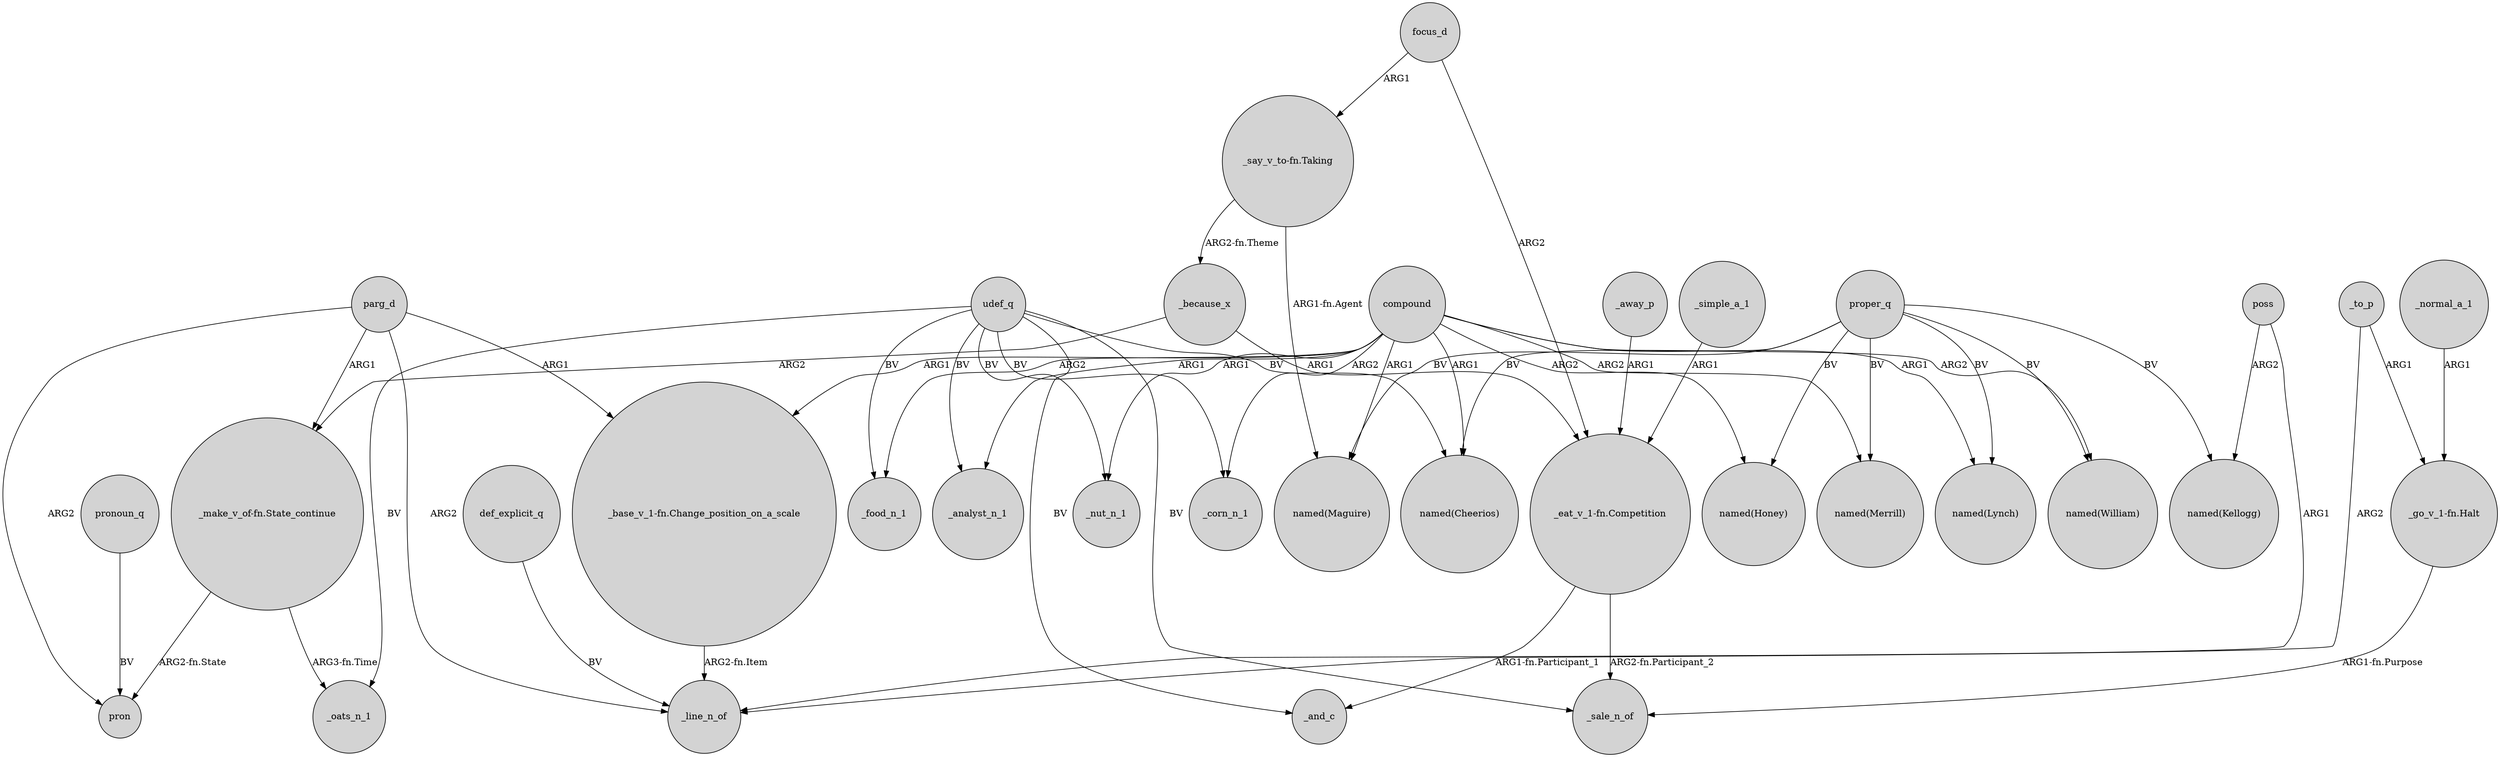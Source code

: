 digraph {
	node [shape=circle style=filled]
	proper_q -> "named(Cheerios)" [label=BV]
	def_explicit_q -> _line_n_of [label=BV]
	parg_d -> _line_n_of [label=ARG2]
	udef_q -> _oats_n_1 [label=BV]
	_normal_a_1 -> "_go_v_1-fn.Halt" [label=ARG1]
	proper_q -> "named(Maguire)" [label=BV]
	focus_d -> "_say_v_to-fn.Taking" [label=ARG1]
	udef_q -> _analyst_n_1 [label=BV]
	parg_d -> "_base_v_1-fn.Change_position_on_a_scale" [label=ARG1]
	proper_q -> "named(Merrill)" [label=BV]
	proper_q -> "named(William)" [label=BV]
	_away_p -> "_eat_v_1-fn.Competition" [label=ARG1]
	_simple_a_1 -> "_eat_v_1-fn.Competition" [label=ARG1]
	compound -> _nut_n_1 [label=ARG1]
	proper_q -> "named(Kellogg)" [label=BV]
	compound -> _corn_n_1 [label=ARG2]
	parg_d -> pron [label=ARG2]
	"_go_v_1-fn.Halt" -> _sale_n_of [label="ARG1-fn.Purpose"]
	"_make_v_of-fn.State_continue" -> pron [label="ARG2-fn.State"]
	udef_q -> _sale_n_of [label=BV]
	udef_q -> _and_c [label=BV]
	udef_q -> _nut_n_1 [label=BV]
	_because_x -> "_eat_v_1-fn.Competition" [label=ARG1]
	_to_p -> _line_n_of [label=ARG2]
	proper_q -> "named(Honey)" [label=BV]
	"_base_v_1-fn.Change_position_on_a_scale" -> _line_n_of [label="ARG2-fn.Item"]
	pronoun_q -> pron [label=BV]
	"_eat_v_1-fn.Competition" -> _sale_n_of [label="ARG2-fn.Participant_2"]
	parg_d -> "_make_v_of-fn.State_continue" [label=ARG1]
	compound -> _analyst_n_1 [label=ARG1]
	compound -> _food_n_1 [label=ARG2]
	udef_q -> _corn_n_1 [label=BV]
	udef_q -> _food_n_1 [label=BV]
	poss -> _line_n_of [label=ARG1]
	compound -> "named(William)" [label=ARG2]
	udef_q -> "named(Cheerios)" [label=BV]
	proper_q -> "named(Lynch)" [label=BV]
	compound -> "_base_v_1-fn.Change_position_on_a_scale" [label=ARG1]
	compound -> "named(Honey)" [label=ARG2]
	compound -> "named(Lynch)" [label=ARG1]
	focus_d -> "_eat_v_1-fn.Competition" [label=ARG2]
	"_make_v_of-fn.State_continue" -> _oats_n_1 [label="ARG3-fn.Time"]
	"_eat_v_1-fn.Competition" -> _and_c [label="ARG1-fn.Participant_1"]
	poss -> "named(Kellogg)" [label=ARG2]
	_because_x -> "_make_v_of-fn.State_continue" [label=ARG2]
	"_say_v_to-fn.Taking" -> _because_x [label="ARG2-fn.Theme"]
	compound -> "named(Cheerios)" [label=ARG1]
	_to_p -> "_go_v_1-fn.Halt" [label=ARG1]
	"_say_v_to-fn.Taking" -> "named(Maguire)" [label="ARG1-fn.Agent"]
	compound -> "named(Merrill)" [label=ARG2]
	compound -> "named(Maguire)" [label=ARG1]
}
